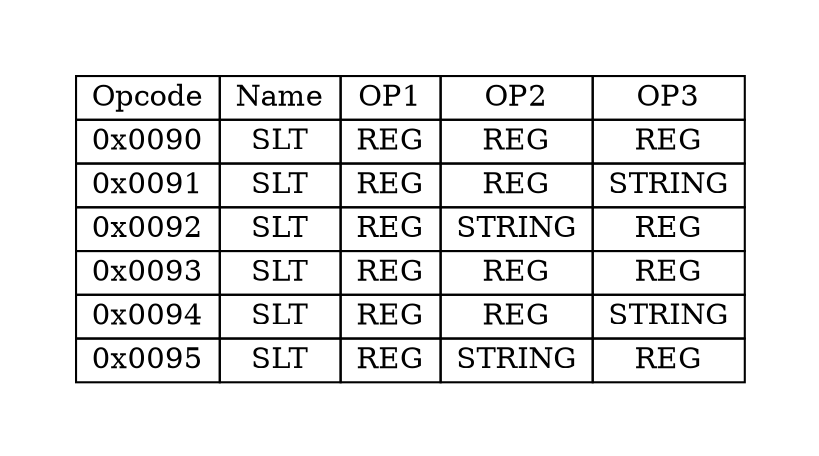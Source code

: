 digraph{
graph [pad="0.5", nodesep="0.5", ranksep="2" ]
node[shape=plain]
Foo [label=<
<table border="0" cellborder="1" cellspacing="0">
<tr><td> Opcode </td> <td> Name </td> <td> OP1 </td><td> OP2 </td><td> OP3 </td> </tr>
<tr><td> 0x0090 </td><td> SLT </td><td> REG </td><td> REG </td><td> REG </td> </tr>
<tr><td> 0x0091 </td><td> SLT </td><td> REG </td><td> REG </td><td> STRING </td> </tr>
<tr><td> 0x0092 </td><td> SLT </td><td> REG </td><td> STRING </td><td> REG </td> </tr>
<tr><td> 0x0093 </td><td> SLT </td><td> REG </td><td> REG </td><td> REG </td> </tr>
<tr><td> 0x0094 </td><td> SLT </td><td> REG </td><td> REG </td><td> STRING </td> </tr>
<tr><td> 0x0095 </td><td> SLT </td><td> REG </td><td> STRING </td><td> REG </td> </tr>
</table>>];
}
